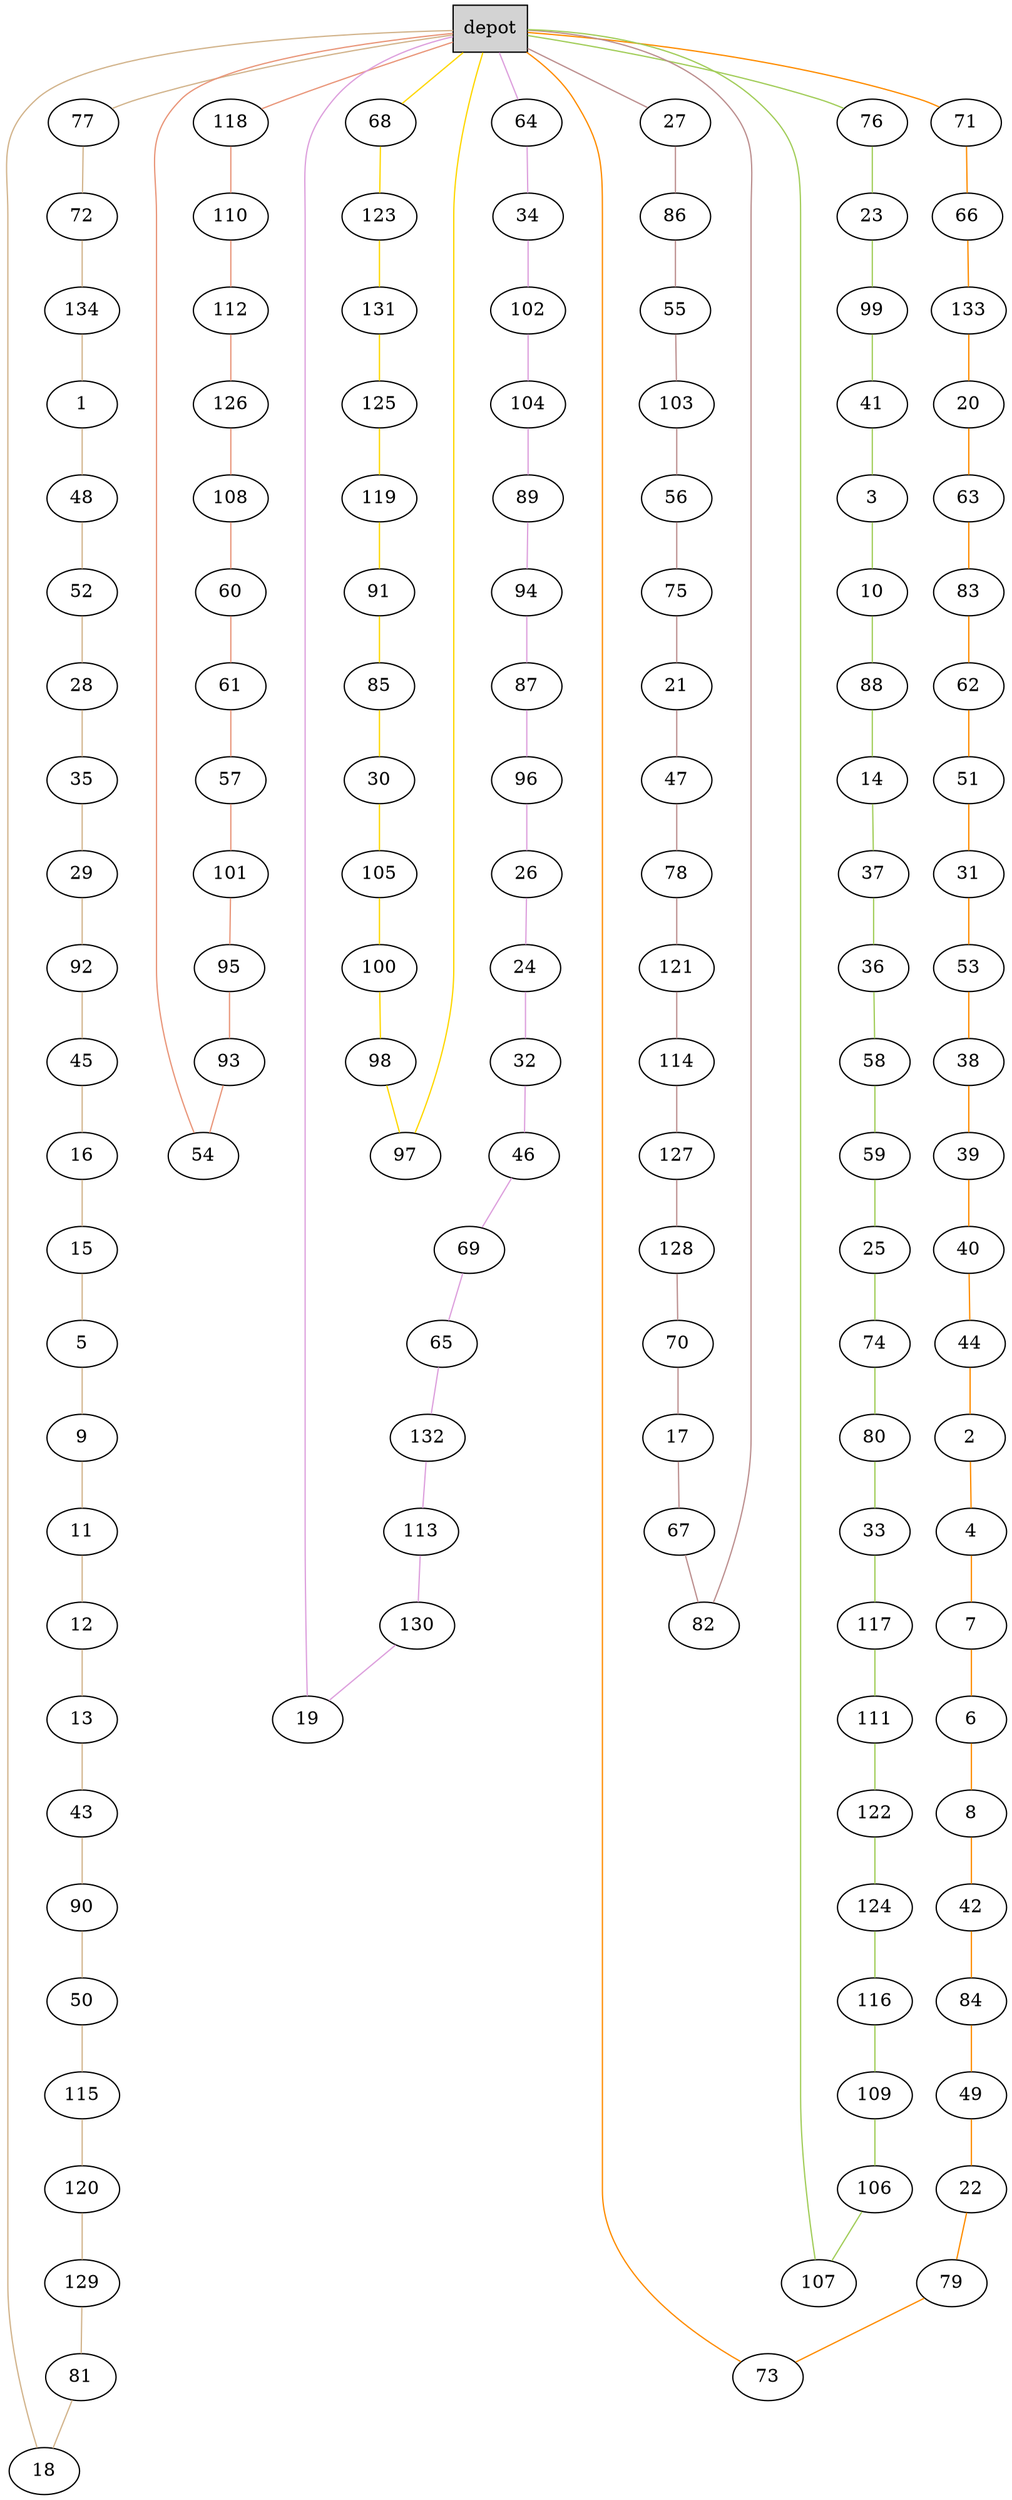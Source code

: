 graph G {
  0[shape = box, label = "depot", style = filled ];
  118[shape = ellipse];
  "0"--"118"[color = darksalmon];
  110[shape = ellipse];
  "118"--"110"[color = darksalmon];
  112[shape = ellipse];
  "110"--"112"[color = darksalmon];
  126[shape = ellipse];
  "112"--"126"[color = darksalmon];
  108[shape = ellipse];
  "126"--"108"[color = darksalmon];
  60[shape = ellipse];
  "108"--"60"[color = darksalmon];
  61[shape = ellipse];
  "60"--"61"[color = darksalmon];
  57[shape = ellipse];
  "61"--"57"[color = darksalmon];
  101[shape = ellipse];
  "57"--"101"[color = darksalmon];
  95[shape = ellipse];
  "101"--"95"[color = darksalmon];
  93[shape = ellipse];
  "95"--"93"[color = darksalmon];
  54[shape = ellipse];
  "93"--"54"[color = darksalmon];
  "54"--"0"[color = darksalmon];
  68[shape = ellipse];
  "0"--"68"[color = gold];
  123[shape = ellipse];
  "68"--"123"[color = gold];
  131[shape = ellipse];
  "123"--"131"[color = gold];
  125[shape = ellipse];
  "131"--"125"[color = gold];
  119[shape = ellipse];
  "125"--"119"[color = gold];
  91[shape = ellipse];
  "119"--"91"[color = gold];
  85[shape = ellipse];
  "91"--"85"[color = gold];
  30[shape = ellipse];
  "85"--"30"[color = gold];
  105[shape = ellipse];
  "30"--"105"[color = gold];
  100[shape = ellipse];
  "105"--"100"[color = gold];
  98[shape = ellipse];
  "100"--"98"[color = gold];
  97[shape = ellipse];
  "98"--"97"[color = gold];
  "97"--"0"[color = gold];
  64[shape = ellipse];
  "0"--"64"[color = plum];
  34[shape = ellipse];
  "64"--"34"[color = plum];
  102[shape = ellipse];
  "34"--"102"[color = plum];
  104[shape = ellipse];
  "102"--"104"[color = plum];
  89[shape = ellipse];
  "104"--"89"[color = plum];
  94[shape = ellipse];
  "89"--"94"[color = plum];
  87[shape = ellipse];
  "94"--"87"[color = plum];
  96[shape = ellipse];
  "87"--"96"[color = plum];
  26[shape = ellipse];
  "96"--"26"[color = plum];
  24[shape = ellipse];
  "26"--"24"[color = plum];
  32[shape = ellipse];
  "24"--"32"[color = plum];
  46[shape = ellipse];
  "32"--"46"[color = plum];
  69[shape = ellipse];
  "46"--"69"[color = plum];
  65[shape = ellipse];
  "69"--"65"[color = plum];
  132[shape = ellipse];
  "65"--"132"[color = plum];
  113[shape = ellipse];
  "132"--"113"[color = plum];
  130[shape = ellipse];
  "113"--"130"[color = plum];
  19[shape = ellipse];
  "130"--"19"[color = plum];
  "19"--"0"[color = plum];
  77[shape = ellipse];
  "0"--"77"[color = tan];
  72[shape = ellipse];
  "77"--"72"[color = tan];
  134[shape = ellipse];
  "72"--"134"[color = tan];
  1[shape = ellipse];
  "134"--"1"[color = tan];
  48[shape = ellipse];
  "1"--"48"[color = tan];
  52[shape = ellipse];
  "48"--"52"[color = tan];
  28[shape = ellipse];
  "52"--"28"[color = tan];
  35[shape = ellipse];
  "28"--"35"[color = tan];
  29[shape = ellipse];
  "35"--"29"[color = tan];
  92[shape = ellipse];
  "29"--"92"[color = tan];
  45[shape = ellipse];
  "92"--"45"[color = tan];
  16[shape = ellipse];
  "45"--"16"[color = tan];
  15[shape = ellipse];
  "16"--"15"[color = tan];
  5[shape = ellipse];
  "15"--"5"[color = tan];
  9[shape = ellipse];
  "5"--"9"[color = tan];
  11[shape = ellipse];
  "9"--"11"[color = tan];
  12[shape = ellipse];
  "11"--"12"[color = tan];
  13[shape = ellipse];
  "12"--"13"[color = tan];
  43[shape = ellipse];
  "13"--"43"[color = tan];
  90[shape = ellipse];
  "43"--"90"[color = tan];
  50[shape = ellipse];
  "90"--"50"[color = tan];
  115[shape = ellipse];
  "50"--"115"[color = tan];
  120[shape = ellipse];
  "115"--"120"[color = tan];
  129[shape = ellipse];
  "120"--"129"[color = tan];
  81[shape = ellipse];
  "129"--"81"[color = tan];
  18[shape = ellipse];
  "81"--"18"[color = tan];
  "18"--"0"[color = tan];
  71[shape = ellipse];
  "0"--"71"[color = darkorange];
  66[shape = ellipse];
  "71"--"66"[color = darkorange];
  133[shape = ellipse];
  "66"--"133"[color = darkorange];
  20[shape = ellipse];
  "133"--"20"[color = darkorange];
  63[shape = ellipse];
  "20"--"63"[color = darkorange];
  83[shape = ellipse];
  "63"--"83"[color = darkorange];
  62[shape = ellipse];
  "83"--"62"[color = darkorange];
  51[shape = ellipse];
  "62"--"51"[color = darkorange];
  31[shape = ellipse];
  "51"--"31"[color = darkorange];
  53[shape = ellipse];
  "31"--"53"[color = darkorange];
  38[shape = ellipse];
  "53"--"38"[color = darkorange];
  39[shape = ellipse];
  "38"--"39"[color = darkorange];
  40[shape = ellipse];
  "39"--"40"[color = darkorange];
  44[shape = ellipse];
  "40"--"44"[color = darkorange];
  2[shape = ellipse];
  "44"--"2"[color = darkorange];
  4[shape = ellipse];
  "2"--"4"[color = darkorange];
  7[shape = ellipse];
  "4"--"7"[color = darkorange];
  6[shape = ellipse];
  "7"--"6"[color = darkorange];
  8[shape = ellipse];
  "6"--"8"[color = darkorange];
  42[shape = ellipse];
  "8"--"42"[color = darkorange];
  84[shape = ellipse];
  "42"--"84"[color = darkorange];
  49[shape = ellipse];
  "84"--"49"[color = darkorange];
  22[shape = ellipse];
  "49"--"22"[color = darkorange];
  79[shape = ellipse];
  "22"--"79"[color = darkorange];
  73[shape = ellipse];
  "79"--"73"[color = darkorange];
  "73"--"0"[color = darkorange];
  27[shape = ellipse];
  "0"--"27"[color = rosybrown];
  86[shape = ellipse];
  "27"--"86"[color = rosybrown];
  55[shape = ellipse];
  "86"--"55"[color = rosybrown];
  103[shape = ellipse];
  "55"--"103"[color = rosybrown];
  56[shape = ellipse];
  "103"--"56"[color = rosybrown];
  75[shape = ellipse];
  "56"--"75"[color = rosybrown];
  21[shape = ellipse];
  "75"--"21"[color = rosybrown];
  47[shape = ellipse];
  "21"--"47"[color = rosybrown];
  78[shape = ellipse];
  "47"--"78"[color = rosybrown];
  121[shape = ellipse];
  "78"--"121"[color = rosybrown];
  114[shape = ellipse];
  "121"--"114"[color = rosybrown];
  127[shape = ellipse];
  "114"--"127"[color = rosybrown];
  128[shape = ellipse];
  "127"--"128"[color = rosybrown];
  70[shape = ellipse];
  "128"--"70"[color = rosybrown];
  17[shape = ellipse];
  "70"--"17"[color = rosybrown];
  67[shape = ellipse];
  "17"--"67"[color = rosybrown];
  82[shape = ellipse];
  "67"--"82"[color = rosybrown];
  "82"--"0"[color = rosybrown];
  76[shape = ellipse];
  "0"--"76"[color = darkolivegreen3];
  23[shape = ellipse];
  "76"--"23"[color = darkolivegreen3];
  99[shape = ellipse];
  "23"--"99"[color = darkolivegreen3];
  41[shape = ellipse];
  "99"--"41"[color = darkolivegreen3];
  3[shape = ellipse];
  "41"--"3"[color = darkolivegreen3];
  10[shape = ellipse];
  "3"--"10"[color = darkolivegreen3];
  88[shape = ellipse];
  "10"--"88"[color = darkolivegreen3];
  14[shape = ellipse];
  "88"--"14"[color = darkolivegreen3];
  37[shape = ellipse];
  "14"--"37"[color = darkolivegreen3];
  36[shape = ellipse];
  "37"--"36"[color = darkolivegreen3];
  58[shape = ellipse];
  "36"--"58"[color = darkolivegreen3];
  59[shape = ellipse];
  "58"--"59"[color = darkolivegreen3];
  25[shape = ellipse];
  "59"--"25"[color = darkolivegreen3];
  74[shape = ellipse];
  "25"--"74"[color = darkolivegreen3];
  80[shape = ellipse];
  "74"--"80"[color = darkolivegreen3];
  33[shape = ellipse];
  "80"--"33"[color = darkolivegreen3];
  117[shape = ellipse];
  "33"--"117"[color = darkolivegreen3];
  111[shape = ellipse];
  "117"--"111"[color = darkolivegreen3];
  122[shape = ellipse];
  "111"--"122"[color = darkolivegreen3];
  124[shape = ellipse];
  "122"--"124"[color = darkolivegreen3];
  116[shape = ellipse];
  "124"--"116"[color = darkolivegreen3];
  109[shape = ellipse];
  "116"--"109"[color = darkolivegreen3];
  106[shape = ellipse];
  "109"--"106"[color = darkolivegreen3];
  107[shape = ellipse];
  "106"--"107"[color = darkolivegreen3];
  "107"--"0"[color = darkolivegreen3];
}
